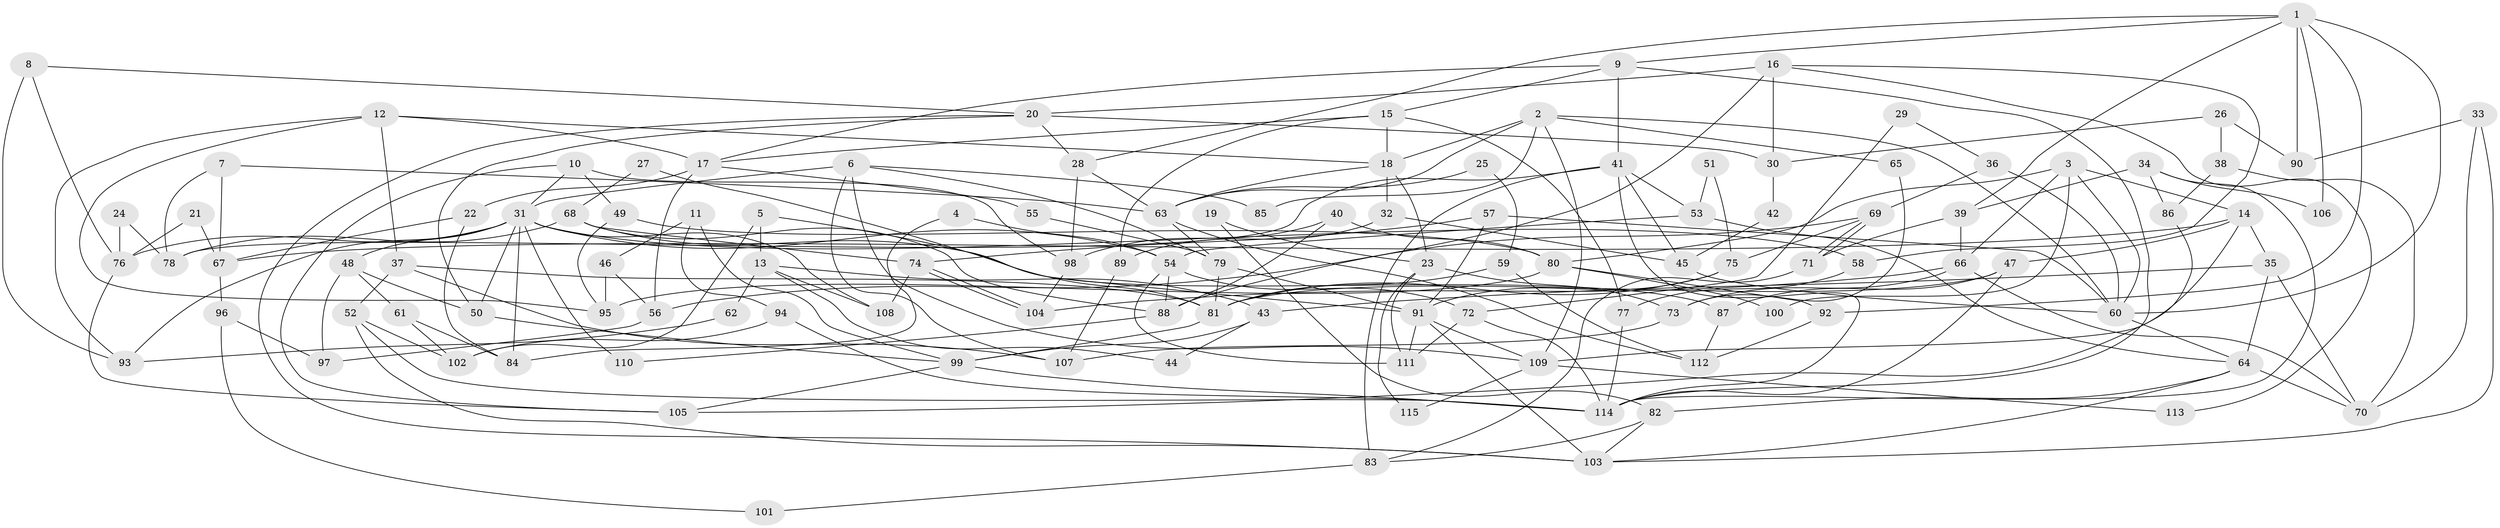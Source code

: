 // Generated by graph-tools (version 1.1) at 2025/36/03/09/25 02:36:08]
// undirected, 115 vertices, 230 edges
graph export_dot {
graph [start="1"]
  node [color=gray90,style=filled];
  1;
  2;
  3;
  4;
  5;
  6;
  7;
  8;
  9;
  10;
  11;
  12;
  13;
  14;
  15;
  16;
  17;
  18;
  19;
  20;
  21;
  22;
  23;
  24;
  25;
  26;
  27;
  28;
  29;
  30;
  31;
  32;
  33;
  34;
  35;
  36;
  37;
  38;
  39;
  40;
  41;
  42;
  43;
  44;
  45;
  46;
  47;
  48;
  49;
  50;
  51;
  52;
  53;
  54;
  55;
  56;
  57;
  58;
  59;
  60;
  61;
  62;
  63;
  64;
  65;
  66;
  67;
  68;
  69;
  70;
  71;
  72;
  73;
  74;
  75;
  76;
  77;
  78;
  79;
  80;
  81;
  82;
  83;
  84;
  85;
  86;
  87;
  88;
  89;
  90;
  91;
  92;
  93;
  94;
  95;
  96;
  97;
  98;
  99;
  100;
  101;
  102;
  103;
  104;
  105;
  106;
  107;
  108;
  109;
  110;
  111;
  112;
  113;
  114;
  115;
  1 -- 28;
  1 -- 60;
  1 -- 9;
  1 -- 39;
  1 -- 90;
  1 -- 92;
  1 -- 106;
  2 -- 60;
  2 -- 63;
  2 -- 18;
  2 -- 65;
  2 -- 85;
  2 -- 109;
  3 -- 60;
  3 -- 14;
  3 -- 66;
  3 -- 80;
  3 -- 100;
  4 -- 84;
  4 -- 54;
  5 -- 102;
  5 -- 91;
  5 -- 13;
  6 -- 109;
  6 -- 79;
  6 -- 31;
  6 -- 85;
  6 -- 107;
  7 -- 63;
  7 -- 78;
  7 -- 67;
  8 -- 20;
  8 -- 93;
  8 -- 76;
  9 -- 114;
  9 -- 15;
  9 -- 17;
  9 -- 41;
  10 -- 31;
  10 -- 98;
  10 -- 49;
  10 -- 105;
  11 -- 99;
  11 -- 46;
  11 -- 94;
  12 -- 17;
  12 -- 37;
  12 -- 18;
  12 -- 93;
  12 -- 95;
  13 -- 43;
  13 -- 44;
  13 -- 62;
  13 -- 108;
  14 -- 47;
  14 -- 109;
  14 -- 35;
  14 -- 67;
  15 -- 18;
  15 -- 17;
  15 -- 77;
  15 -- 89;
  16 -- 58;
  16 -- 30;
  16 -- 20;
  16 -- 56;
  16 -- 113;
  17 -- 22;
  17 -- 55;
  17 -- 56;
  18 -- 23;
  18 -- 32;
  18 -- 63;
  19 -- 82;
  19 -- 23;
  20 -- 103;
  20 -- 28;
  20 -- 30;
  20 -- 50;
  21 -- 67;
  21 -- 76;
  22 -- 67;
  22 -- 84;
  23 -- 73;
  23 -- 111;
  23 -- 115;
  24 -- 78;
  24 -- 76;
  25 -- 63;
  25 -- 59;
  26 -- 90;
  26 -- 38;
  26 -- 30;
  27 -- 68;
  27 -- 81;
  28 -- 63;
  28 -- 98;
  29 -- 72;
  29 -- 36;
  30 -- 42;
  31 -- 54;
  31 -- 48;
  31 -- 50;
  31 -- 58;
  31 -- 76;
  31 -- 84;
  31 -- 93;
  31 -- 108;
  31 -- 110;
  32 -- 45;
  32 -- 89;
  33 -- 70;
  33 -- 103;
  33 -- 90;
  34 -- 39;
  34 -- 114;
  34 -- 86;
  34 -- 106;
  35 -- 64;
  35 -- 43;
  35 -- 70;
  36 -- 69;
  36 -- 60;
  37 -- 81;
  37 -- 107;
  37 -- 52;
  38 -- 86;
  38 -- 70;
  39 -- 66;
  39 -- 71;
  40 -- 80;
  40 -- 98;
  40 -- 88;
  41 -- 114;
  41 -- 45;
  41 -- 53;
  41 -- 78;
  41 -- 83;
  42 -- 45;
  43 -- 99;
  43 -- 44;
  45 -- 60;
  46 -- 95;
  46 -- 56;
  47 -- 87;
  47 -- 114;
  47 -- 81;
  48 -- 50;
  48 -- 61;
  48 -- 97;
  49 -- 80;
  49 -- 95;
  50 -- 99;
  51 -- 75;
  51 -- 53;
  52 -- 102;
  52 -- 103;
  52 -- 114;
  53 -- 64;
  53 -- 54;
  54 -- 111;
  54 -- 72;
  54 -- 88;
  55 -- 79;
  56 -- 97;
  57 -- 91;
  57 -- 74;
  57 -- 60;
  58 -- 77;
  59 -- 81;
  59 -- 112;
  60 -- 64;
  61 -- 84;
  61 -- 102;
  62 -- 93;
  63 -- 79;
  63 -- 112;
  64 -- 82;
  64 -- 103;
  64 -- 70;
  65 -- 73;
  66 -- 70;
  66 -- 73;
  66 -- 104;
  67 -- 96;
  68 -- 88;
  68 -- 74;
  68 -- 78;
  68 -- 87;
  69 -- 88;
  69 -- 71;
  69 -- 71;
  69 -- 75;
  71 -- 83;
  72 -- 114;
  72 -- 111;
  73 -- 107;
  74 -- 108;
  74 -- 104;
  74 -- 104;
  75 -- 81;
  75 -- 91;
  76 -- 105;
  77 -- 114;
  79 -- 91;
  79 -- 81;
  80 -- 95;
  80 -- 92;
  80 -- 100;
  81 -- 99;
  82 -- 83;
  82 -- 103;
  83 -- 101;
  86 -- 105;
  87 -- 112;
  88 -- 110;
  89 -- 107;
  91 -- 111;
  91 -- 103;
  91 -- 109;
  92 -- 112;
  94 -- 114;
  94 -- 102;
  96 -- 97;
  96 -- 101;
  98 -- 104;
  99 -- 105;
  99 -- 114;
  109 -- 113;
  109 -- 115;
}
